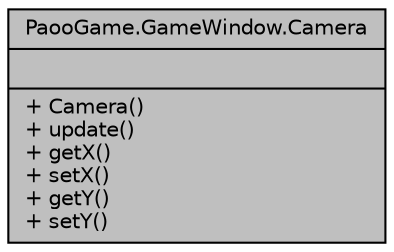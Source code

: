 digraph "PaooGame.GameWindow.Camera"
{
 // INTERACTIVE_SVG=YES
 // LATEX_PDF_SIZE
  edge [fontname="Helvetica",fontsize="10",labelfontname="Helvetica",labelfontsize="10"];
  node [fontname="Helvetica",fontsize="10",shape=record];
  Node1 [label="{PaooGame.GameWindow.Camera\n||+ Camera()\l+ update()\l+ getX()\l+ setX()\l+ getY()\l+ setY()\l}",height=0.2,width=0.4,color="black", fillcolor="grey75", style="filled", fontcolor="black",tooltip=" "];
}
